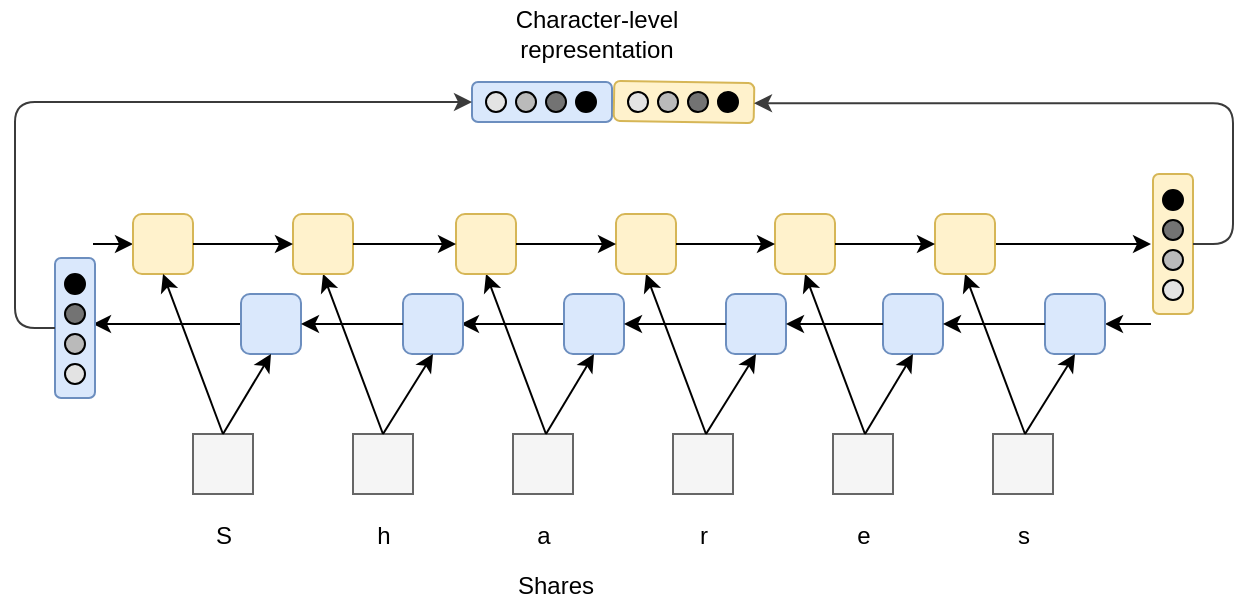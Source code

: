 <mxfile version="10.6.7" type="github"><diagram id="g8HI_m6oErlPgAcW6DRu" name="Page-1"><mxGraphModel dx="1158" dy="614" grid="1" gridSize="10" guides="1" tooltips="1" connect="1" arrows="1" fold="1" page="1" pageScale="1" pageWidth="827" pageHeight="1169" math="0" shadow="0"><root><mxCell id="0"/><mxCell id="1" parent="0"/><mxCell id="rIfPOnlPsE5DQsTtagdx-145" value="" style="group" vertex="1" connectable="0" parent="1"><mxGeometry x="145.5" y="100" width="570" height="302.5" as="geometry"/></mxCell><mxCell id="rIfPOnlPsE5DQsTtagdx-83" value="Shares" style="text;html=1;strokeColor=none;fillColor=none;align=center;verticalAlign=middle;whiteSpace=wrap;rounded=0;" vertex="1" parent="rIfPOnlPsE5DQsTtagdx-145"><mxGeometry x="230.5" y="282.5" width="40" height="20" as="geometry"/></mxCell><mxCell id="rIfPOnlPsE5DQsTtagdx-2" value="" style="whiteSpace=wrap;html=1;aspect=fixed;fillColor=#f5f5f5;strokeColor=#666666;fontColor=#333333;" vertex="1" parent="rIfPOnlPsE5DQsTtagdx-145"><mxGeometry x="69" y="217" width="30" height="30" as="geometry"/></mxCell><mxCell id="rIfPOnlPsE5DQsTtagdx-3" value="" style="whiteSpace=wrap;html=1;aspect=fixed;fillColor=#f5f5f5;strokeColor=#666666;fontColor=#333333;" vertex="1" parent="rIfPOnlPsE5DQsTtagdx-145"><mxGeometry x="149" y="217" width="30" height="30" as="geometry"/></mxCell><mxCell id="rIfPOnlPsE5DQsTtagdx-4" value="" style="whiteSpace=wrap;html=1;aspect=fixed;fillColor=#f5f5f5;strokeColor=#666666;fontColor=#333333;" vertex="1" parent="rIfPOnlPsE5DQsTtagdx-145"><mxGeometry x="229" y="217" width="30" height="30" as="geometry"/></mxCell><mxCell id="rIfPOnlPsE5DQsTtagdx-5" value="" style="whiteSpace=wrap;html=1;aspect=fixed;fillColor=#f5f5f5;strokeColor=#666666;fontColor=#333333;" vertex="1" parent="rIfPOnlPsE5DQsTtagdx-145"><mxGeometry x="309" y="217" width="30" height="30" as="geometry"/></mxCell><mxCell id="rIfPOnlPsE5DQsTtagdx-6" value="" style="whiteSpace=wrap;html=1;aspect=fixed;fillColor=#f5f5f5;strokeColor=#666666;fontColor=#333333;" vertex="1" parent="rIfPOnlPsE5DQsTtagdx-145"><mxGeometry x="389" y="217" width="30" height="30" as="geometry"/></mxCell><mxCell id="rIfPOnlPsE5DQsTtagdx-7" value="" style="whiteSpace=wrap;html=1;aspect=fixed;fillColor=#f5f5f5;strokeColor=#666666;fontColor=#333333;" vertex="1" parent="rIfPOnlPsE5DQsTtagdx-145"><mxGeometry x="469" y="217" width="30" height="30" as="geometry"/></mxCell><mxCell id="rIfPOnlPsE5DQsTtagdx-8" style="edgeStyle=none;rounded=0;orthogonalLoop=1;jettySize=auto;html=1;exitX=0;exitY=0.5;exitDx=0;exitDy=0;startArrow=none;startFill=0;endArrow=classic;endFill=1;" edge="1" parent="rIfPOnlPsE5DQsTtagdx-145" source="rIfPOnlPsE5DQsTtagdx-9"><mxGeometry relative="1" as="geometry"><mxPoint x="19" y="162" as="targetPoint"/></mxGeometry></mxCell><mxCell id="rIfPOnlPsE5DQsTtagdx-9" value="" style="rounded=1;whiteSpace=wrap;html=1;fillColor=#dae8fc;strokeColor=#6c8ebf;" vertex="1" parent="rIfPOnlPsE5DQsTtagdx-145"><mxGeometry x="93" y="147" width="30" height="30" as="geometry"/></mxCell><mxCell id="rIfPOnlPsE5DQsTtagdx-10" style="edgeStyle=none;rounded=0;orthogonalLoop=1;jettySize=auto;html=1;exitX=0;exitY=0.5;exitDx=0;exitDy=0;startArrow=classic;startFill=1;endArrow=none;endFill=0;" edge="1" parent="rIfPOnlPsE5DQsTtagdx-145" source="rIfPOnlPsE5DQsTtagdx-11"><mxGeometry relative="1" as="geometry"><mxPoint x="19" y="122" as="targetPoint"/></mxGeometry></mxCell><mxCell id="rIfPOnlPsE5DQsTtagdx-11" value="" style="rounded=1;whiteSpace=wrap;html=1;fillColor=#fff2cc;strokeColor=#d6b656;" vertex="1" parent="rIfPOnlPsE5DQsTtagdx-145"><mxGeometry x="39" y="107" width="30" height="30" as="geometry"/></mxCell><mxCell id="rIfPOnlPsE5DQsTtagdx-12" style="rounded=0;orthogonalLoop=1;jettySize=auto;html=1;exitX=0.5;exitY=0;exitDx=0;exitDy=0;entryX=0.5;entryY=1;entryDx=0;entryDy=0;" edge="1" parent="rIfPOnlPsE5DQsTtagdx-145" source="rIfPOnlPsE5DQsTtagdx-2" target="rIfPOnlPsE5DQsTtagdx-11"><mxGeometry relative="1" as="geometry"/></mxCell><mxCell id="rIfPOnlPsE5DQsTtagdx-13" value="" style="endArrow=classic;html=1;exitX=0.5;exitY=0;exitDx=0;exitDy=0;entryX=0.5;entryY=1;entryDx=0;entryDy=0;" edge="1" parent="rIfPOnlPsE5DQsTtagdx-145" source="rIfPOnlPsE5DQsTtagdx-2" target="rIfPOnlPsE5DQsTtagdx-9"><mxGeometry width="50" height="50" relative="1" as="geometry"><mxPoint x="39" y="317" as="sourcePoint"/><mxPoint x="89" y="267" as="targetPoint"/></mxGeometry></mxCell><mxCell id="rIfPOnlPsE5DQsTtagdx-14" style="rounded=0;orthogonalLoop=1;jettySize=auto;html=1;exitX=0.5;exitY=0;exitDx=0;exitDy=0;entryX=0.5;entryY=1;entryDx=0;entryDy=0;" edge="1" parent="rIfPOnlPsE5DQsTtagdx-145" target="rIfPOnlPsE5DQsTtagdx-18"><mxGeometry relative="1" as="geometry"><mxPoint x="164" y="217" as="sourcePoint"/></mxGeometry></mxCell><mxCell id="rIfPOnlPsE5DQsTtagdx-15" style="edgeStyle=none;rounded=0;orthogonalLoop=1;jettySize=auto;html=1;exitX=1;exitY=0.5;exitDx=0;exitDy=0;entryX=0;entryY=0.5;entryDx=0;entryDy=0;startArrow=classic;startFill=1;endArrow=none;endFill=0;" edge="1" parent="rIfPOnlPsE5DQsTtagdx-145" target="rIfPOnlPsE5DQsTtagdx-22"><mxGeometry relative="1" as="geometry"><mxPoint x="203" y="162" as="sourcePoint"/></mxGeometry></mxCell><mxCell id="rIfPOnlPsE5DQsTtagdx-16" value="" style="rounded=1;whiteSpace=wrap;html=1;fillColor=#dae8fc;strokeColor=#6c8ebf;" vertex="1" parent="rIfPOnlPsE5DQsTtagdx-145"><mxGeometry x="174" y="147" width="30" height="30" as="geometry"/></mxCell><mxCell id="rIfPOnlPsE5DQsTtagdx-17" style="edgeStyle=none;rounded=0;orthogonalLoop=1;jettySize=auto;html=1;exitX=1;exitY=0.5;exitDx=0;exitDy=0;entryX=0;entryY=0.5;entryDx=0;entryDy=0;startArrow=classic;startFill=1;endArrow=none;endFill=0;" edge="1" parent="rIfPOnlPsE5DQsTtagdx-145" source="rIfPOnlPsE5DQsTtagdx-9" target="rIfPOnlPsE5DQsTtagdx-16"><mxGeometry relative="1" as="geometry"/></mxCell><mxCell id="rIfPOnlPsE5DQsTtagdx-18" value="" style="rounded=1;whiteSpace=wrap;html=1;fillColor=#fff2cc;strokeColor=#d6b656;" vertex="1" parent="rIfPOnlPsE5DQsTtagdx-145"><mxGeometry x="119" y="107" width="30" height="30" as="geometry"/></mxCell><mxCell id="rIfPOnlPsE5DQsTtagdx-19" style="edgeStyle=none;rounded=0;orthogonalLoop=1;jettySize=auto;html=1;exitX=1;exitY=0.5;exitDx=0;exitDy=0;entryX=0;entryY=0.5;entryDx=0;entryDy=0;startArrow=none;startFill=0;endArrow=classic;endFill=1;" edge="1" parent="rIfPOnlPsE5DQsTtagdx-145" source="rIfPOnlPsE5DQsTtagdx-11" target="rIfPOnlPsE5DQsTtagdx-18"><mxGeometry relative="1" as="geometry"/></mxCell><mxCell id="rIfPOnlPsE5DQsTtagdx-20" value="" style="endArrow=classic;html=1;exitX=0.5;exitY=0;exitDx=0;exitDy=0;entryX=0.5;entryY=1;entryDx=0;entryDy=0;" edge="1" parent="rIfPOnlPsE5DQsTtagdx-145" target="rIfPOnlPsE5DQsTtagdx-16"><mxGeometry width="50" height="50" relative="1" as="geometry"><mxPoint x="164" y="217" as="sourcePoint"/><mxPoint x="169" y="267" as="targetPoint"/></mxGeometry></mxCell><mxCell id="rIfPOnlPsE5DQsTtagdx-21" style="rounded=0;orthogonalLoop=1;jettySize=auto;html=1;exitX=0.5;exitY=0;exitDx=0;exitDy=0;entryX=0.5;entryY=1;entryDx=0;entryDy=0;" edge="1" parent="rIfPOnlPsE5DQsTtagdx-145" target="rIfPOnlPsE5DQsTtagdx-23"><mxGeometry relative="1" as="geometry"><mxPoint x="245.5" y="217" as="sourcePoint"/></mxGeometry></mxCell><mxCell id="rIfPOnlPsE5DQsTtagdx-22" value="" style="rounded=1;whiteSpace=wrap;html=1;fillColor=#dae8fc;strokeColor=#6c8ebf;" vertex="1" parent="rIfPOnlPsE5DQsTtagdx-145"><mxGeometry x="254.5" y="147" width="30" height="30" as="geometry"/></mxCell><mxCell id="rIfPOnlPsE5DQsTtagdx-23" value="" style="rounded=1;whiteSpace=wrap;html=1;fillColor=#fff2cc;strokeColor=#d6b656;" vertex="1" parent="rIfPOnlPsE5DQsTtagdx-145"><mxGeometry x="200.5" y="107" width="30" height="30" as="geometry"/></mxCell><mxCell id="rIfPOnlPsE5DQsTtagdx-24" style="edgeStyle=none;rounded=0;orthogonalLoop=1;jettySize=auto;html=1;exitX=1;exitY=0.5;exitDx=0;exitDy=0;entryX=0;entryY=0.5;entryDx=0;entryDy=0;startArrow=none;startFill=0;endArrow=classic;endFill=1;" edge="1" parent="rIfPOnlPsE5DQsTtagdx-145" source="rIfPOnlPsE5DQsTtagdx-18" target="rIfPOnlPsE5DQsTtagdx-23"><mxGeometry relative="1" as="geometry"/></mxCell><mxCell id="rIfPOnlPsE5DQsTtagdx-25" value="" style="endArrow=classic;html=1;exitX=0.5;exitY=0;exitDx=0;exitDy=0;entryX=0.5;entryY=1;entryDx=0;entryDy=0;" edge="1" parent="rIfPOnlPsE5DQsTtagdx-145" target="rIfPOnlPsE5DQsTtagdx-22"><mxGeometry width="50" height="50" relative="1" as="geometry"><mxPoint x="245.5" y="217" as="sourcePoint"/><mxPoint x="250.5" y="267" as="targetPoint"/></mxGeometry></mxCell><mxCell id="rIfPOnlPsE5DQsTtagdx-26" style="rounded=0;orthogonalLoop=1;jettySize=auto;html=1;exitX=0.5;exitY=0;exitDx=0;exitDy=0;entryX=0.5;entryY=1;entryDx=0;entryDy=0;" edge="1" parent="rIfPOnlPsE5DQsTtagdx-145" target="rIfPOnlPsE5DQsTtagdx-29"><mxGeometry relative="1" as="geometry"><mxPoint x="325.5" y="217" as="sourcePoint"/></mxGeometry></mxCell><mxCell id="rIfPOnlPsE5DQsTtagdx-27" value="" style="rounded=1;whiteSpace=wrap;html=1;fillColor=#dae8fc;strokeColor=#6c8ebf;" vertex="1" parent="rIfPOnlPsE5DQsTtagdx-145"><mxGeometry x="335.5" y="147" width="30" height="30" as="geometry"/></mxCell><mxCell id="rIfPOnlPsE5DQsTtagdx-28" style="edgeStyle=none;rounded=0;orthogonalLoop=1;jettySize=auto;html=1;exitX=1;exitY=0.5;exitDx=0;exitDy=0;entryX=0;entryY=0.5;entryDx=0;entryDy=0;startArrow=classic;startFill=1;endArrow=none;endFill=0;" edge="1" parent="rIfPOnlPsE5DQsTtagdx-145" source="rIfPOnlPsE5DQsTtagdx-22" target="rIfPOnlPsE5DQsTtagdx-27"><mxGeometry relative="1" as="geometry"/></mxCell><mxCell id="rIfPOnlPsE5DQsTtagdx-29" value="" style="rounded=1;whiteSpace=wrap;html=1;fillColor=#fff2cc;strokeColor=#d6b656;" vertex="1" parent="rIfPOnlPsE5DQsTtagdx-145"><mxGeometry x="280.5" y="107" width="30" height="30" as="geometry"/></mxCell><mxCell id="rIfPOnlPsE5DQsTtagdx-30" style="edgeStyle=none;rounded=0;orthogonalLoop=1;jettySize=auto;html=1;exitX=1;exitY=0.5;exitDx=0;exitDy=0;entryX=0;entryY=0.5;entryDx=0;entryDy=0;startArrow=none;startFill=0;endArrow=classic;endFill=1;" edge="1" parent="rIfPOnlPsE5DQsTtagdx-145" source="rIfPOnlPsE5DQsTtagdx-23" target="rIfPOnlPsE5DQsTtagdx-29"><mxGeometry relative="1" as="geometry"/></mxCell><mxCell id="rIfPOnlPsE5DQsTtagdx-31" value="" style="endArrow=classic;html=1;exitX=0.5;exitY=0;exitDx=0;exitDy=0;entryX=0.5;entryY=1;entryDx=0;entryDy=0;" edge="1" parent="rIfPOnlPsE5DQsTtagdx-145" target="rIfPOnlPsE5DQsTtagdx-27"><mxGeometry width="50" height="50" relative="1" as="geometry"><mxPoint x="325.5" y="217" as="sourcePoint"/><mxPoint x="330.5" y="267" as="targetPoint"/></mxGeometry></mxCell><mxCell id="rIfPOnlPsE5DQsTtagdx-32" style="rounded=0;orthogonalLoop=1;jettySize=auto;html=1;exitX=0.5;exitY=0;exitDx=0;exitDy=0;entryX=0.5;entryY=1;entryDx=0;entryDy=0;" edge="1" parent="rIfPOnlPsE5DQsTtagdx-145" target="rIfPOnlPsE5DQsTtagdx-35"><mxGeometry relative="1" as="geometry"><mxPoint x="405" y="217" as="sourcePoint"/></mxGeometry></mxCell><mxCell id="rIfPOnlPsE5DQsTtagdx-33" value="" style="rounded=1;whiteSpace=wrap;html=1;fillColor=#dae8fc;strokeColor=#6c8ebf;" vertex="1" parent="rIfPOnlPsE5DQsTtagdx-145"><mxGeometry x="414" y="147" width="30" height="30" as="geometry"/></mxCell><mxCell id="rIfPOnlPsE5DQsTtagdx-34" style="edgeStyle=none;rounded=0;orthogonalLoop=1;jettySize=auto;html=1;exitX=1;exitY=0.5;exitDx=0;exitDy=0;entryX=0;entryY=0.5;entryDx=0;entryDy=0;startArrow=classic;startFill=1;endArrow=none;endFill=0;" edge="1" parent="rIfPOnlPsE5DQsTtagdx-145" source="rIfPOnlPsE5DQsTtagdx-27" target="rIfPOnlPsE5DQsTtagdx-33"><mxGeometry relative="1" as="geometry"/></mxCell><mxCell id="rIfPOnlPsE5DQsTtagdx-35" value="" style="rounded=1;whiteSpace=wrap;html=1;fillColor=#fff2cc;strokeColor=#d6b656;" vertex="1" parent="rIfPOnlPsE5DQsTtagdx-145"><mxGeometry x="360" y="107" width="30" height="30" as="geometry"/></mxCell><mxCell id="rIfPOnlPsE5DQsTtagdx-36" style="edgeStyle=none;rounded=0;orthogonalLoop=1;jettySize=auto;html=1;exitX=1;exitY=0.5;exitDx=0;exitDy=0;entryX=0;entryY=0.5;entryDx=0;entryDy=0;startArrow=none;startFill=0;endArrow=classic;endFill=1;" edge="1" parent="rIfPOnlPsE5DQsTtagdx-145" source="rIfPOnlPsE5DQsTtagdx-29" target="rIfPOnlPsE5DQsTtagdx-35"><mxGeometry relative="1" as="geometry"/></mxCell><mxCell id="rIfPOnlPsE5DQsTtagdx-37" value="" style="endArrow=classic;html=1;exitX=0.5;exitY=0;exitDx=0;exitDy=0;entryX=0.5;entryY=1;entryDx=0;entryDy=0;" edge="1" parent="rIfPOnlPsE5DQsTtagdx-145" target="rIfPOnlPsE5DQsTtagdx-33"><mxGeometry width="50" height="50" relative="1" as="geometry"><mxPoint x="405" y="217" as="sourcePoint"/><mxPoint x="410" y="267" as="targetPoint"/></mxGeometry></mxCell><mxCell id="rIfPOnlPsE5DQsTtagdx-38" style="rounded=0;orthogonalLoop=1;jettySize=auto;html=1;exitX=0.5;exitY=0;exitDx=0;exitDy=0;entryX=0.5;entryY=1;entryDx=0;entryDy=0;" edge="1" parent="rIfPOnlPsE5DQsTtagdx-145" target="rIfPOnlPsE5DQsTtagdx-43"><mxGeometry relative="1" as="geometry"><mxPoint x="485" y="217" as="sourcePoint"/></mxGeometry></mxCell><mxCell id="rIfPOnlPsE5DQsTtagdx-39" style="edgeStyle=none;rounded=0;orthogonalLoop=1;jettySize=auto;html=1;exitX=1;exitY=0.5;exitDx=0;exitDy=0;startArrow=classic;startFill=1;endArrow=none;endFill=0;" edge="1" parent="rIfPOnlPsE5DQsTtagdx-145" source="rIfPOnlPsE5DQsTtagdx-40"><mxGeometry relative="1" as="geometry"><mxPoint x="548" y="162" as="targetPoint"/></mxGeometry></mxCell><mxCell id="rIfPOnlPsE5DQsTtagdx-40" value="" style="rounded=1;whiteSpace=wrap;html=1;fillColor=#dae8fc;strokeColor=#6c8ebf;" vertex="1" parent="rIfPOnlPsE5DQsTtagdx-145"><mxGeometry x="495" y="147" width="30" height="30" as="geometry"/></mxCell><mxCell id="rIfPOnlPsE5DQsTtagdx-41" style="edgeStyle=none;rounded=0;orthogonalLoop=1;jettySize=auto;html=1;exitX=1;exitY=0.5;exitDx=0;exitDy=0;entryX=0;entryY=0.5;entryDx=0;entryDy=0;startArrow=classic;startFill=1;endArrow=none;endFill=0;" edge="1" parent="rIfPOnlPsE5DQsTtagdx-145" source="rIfPOnlPsE5DQsTtagdx-33" target="rIfPOnlPsE5DQsTtagdx-40"><mxGeometry relative="1" as="geometry"/></mxCell><mxCell id="rIfPOnlPsE5DQsTtagdx-42" style="edgeStyle=none;rounded=0;orthogonalLoop=1;jettySize=auto;html=1;exitX=1;exitY=0.5;exitDx=0;exitDy=0;startArrow=none;startFill=0;endArrow=classic;endFill=1;" edge="1" parent="rIfPOnlPsE5DQsTtagdx-145" source="rIfPOnlPsE5DQsTtagdx-43"><mxGeometry relative="1" as="geometry"><mxPoint x="548" y="122" as="targetPoint"/></mxGeometry></mxCell><mxCell id="rIfPOnlPsE5DQsTtagdx-43" value="" style="rounded=1;whiteSpace=wrap;html=1;fillColor=#fff2cc;strokeColor=#d6b656;" vertex="1" parent="rIfPOnlPsE5DQsTtagdx-145"><mxGeometry x="440" y="107" width="30" height="30" as="geometry"/></mxCell><mxCell id="rIfPOnlPsE5DQsTtagdx-44" style="edgeStyle=none;rounded=0;orthogonalLoop=1;jettySize=auto;html=1;exitX=1;exitY=0.5;exitDx=0;exitDy=0;entryX=0;entryY=0.5;entryDx=0;entryDy=0;startArrow=none;startFill=0;endArrow=classic;endFill=1;" edge="1" parent="rIfPOnlPsE5DQsTtagdx-145" source="rIfPOnlPsE5DQsTtagdx-35" target="rIfPOnlPsE5DQsTtagdx-43"><mxGeometry relative="1" as="geometry"/></mxCell><mxCell id="rIfPOnlPsE5DQsTtagdx-45" value="" style="endArrow=classic;html=1;exitX=0.5;exitY=0;exitDx=0;exitDy=0;entryX=0.5;entryY=1;entryDx=0;entryDy=0;" edge="1" parent="rIfPOnlPsE5DQsTtagdx-145" target="rIfPOnlPsE5DQsTtagdx-40"><mxGeometry width="50" height="50" relative="1" as="geometry"><mxPoint x="485" y="217" as="sourcePoint"/><mxPoint x="490" y="267" as="targetPoint"/></mxGeometry></mxCell><mxCell id="rIfPOnlPsE5DQsTtagdx-46" value="S" style="text;html=1;strokeColor=none;fillColor=none;align=center;verticalAlign=middle;whiteSpace=wrap;rounded=0;" vertex="1" parent="rIfPOnlPsE5DQsTtagdx-145"><mxGeometry x="64" y="258" width="40" height="20" as="geometry"/></mxCell><mxCell id="rIfPOnlPsE5DQsTtagdx-47" value="h" style="text;html=1;strokeColor=none;fillColor=none;align=center;verticalAlign=middle;whiteSpace=wrap;rounded=0;" vertex="1" parent="rIfPOnlPsE5DQsTtagdx-145"><mxGeometry x="144" y="258" width="40" height="20" as="geometry"/></mxCell><mxCell id="rIfPOnlPsE5DQsTtagdx-48" value="a" style="text;html=1;strokeColor=none;fillColor=none;align=center;verticalAlign=middle;whiteSpace=wrap;rounded=0;" vertex="1" parent="rIfPOnlPsE5DQsTtagdx-145"><mxGeometry x="224" y="258" width="40" height="20" as="geometry"/></mxCell><mxCell id="rIfPOnlPsE5DQsTtagdx-49" value="r" style="text;html=1;strokeColor=none;fillColor=none;align=center;verticalAlign=middle;whiteSpace=wrap;rounded=0;" vertex="1" parent="rIfPOnlPsE5DQsTtagdx-145"><mxGeometry x="304" y="258" width="40" height="20" as="geometry"/></mxCell><mxCell id="rIfPOnlPsE5DQsTtagdx-50" value="e" style="text;html=1;strokeColor=none;fillColor=none;align=center;verticalAlign=middle;whiteSpace=wrap;rounded=0;" vertex="1" parent="rIfPOnlPsE5DQsTtagdx-145"><mxGeometry x="384" y="258" width="40" height="20" as="geometry"/></mxCell><mxCell id="rIfPOnlPsE5DQsTtagdx-51" value="s" style="text;html=1;strokeColor=none;fillColor=none;align=center;verticalAlign=middle;whiteSpace=wrap;rounded=0;" vertex="1" parent="rIfPOnlPsE5DQsTtagdx-145"><mxGeometry x="464" y="258" width="40" height="20" as="geometry"/></mxCell><mxCell id="rIfPOnlPsE5DQsTtagdx-110" value="" style="group" vertex="1" connectable="0" parent="rIfPOnlPsE5DQsTtagdx-145"><mxGeometry x="550" y="87" width="20" height="70" as="geometry"/></mxCell><mxCell id="rIfPOnlPsE5DQsTtagdx-108" value="" style="group" vertex="1" connectable="0" parent="rIfPOnlPsE5DQsTtagdx-110"><mxGeometry width="20" height="70" as="geometry"/></mxCell><mxCell id="rIfPOnlPsE5DQsTtagdx-106" value="" style="group" vertex="1" connectable="0" parent="rIfPOnlPsE5DQsTtagdx-108"><mxGeometry width="20" height="70" as="geometry"/></mxCell><mxCell id="rIfPOnlPsE5DQsTtagdx-101" value="" style="group" vertex="1" connectable="0" parent="rIfPOnlPsE5DQsTtagdx-106"><mxGeometry width="20" height="70" as="geometry"/></mxCell><mxCell id="rIfPOnlPsE5DQsTtagdx-96" value="" style="rounded=1;whiteSpace=wrap;html=1;strokeColor=#d6b656;fillColor=#fff2cc;" vertex="1" parent="rIfPOnlPsE5DQsTtagdx-101"><mxGeometry x="-1" width="20" height="70" as="geometry"/></mxCell><mxCell id="rIfPOnlPsE5DQsTtagdx-97" value="" style="ellipse;whiteSpace=wrap;html=1;aspect=fixed;strokeColor=#000000;fillColor=#000000;" vertex="1" parent="rIfPOnlPsE5DQsTtagdx-101"><mxGeometry x="4" y="8" width="10" height="10" as="geometry"/></mxCell><mxCell id="rIfPOnlPsE5DQsTtagdx-98" value="" style="ellipse;whiteSpace=wrap;html=1;aspect=fixed;fillColor=#737373;" vertex="1" parent="rIfPOnlPsE5DQsTtagdx-101"><mxGeometry x="4" y="23" width="10" height="10" as="geometry"/></mxCell><mxCell id="rIfPOnlPsE5DQsTtagdx-99" value="" style="ellipse;whiteSpace=wrap;html=1;aspect=fixed;fillColor=#BABABA;" vertex="1" parent="rIfPOnlPsE5DQsTtagdx-101"><mxGeometry x="4" y="38" width="10" height="10" as="geometry"/></mxCell><mxCell id="rIfPOnlPsE5DQsTtagdx-100" value="" style="ellipse;whiteSpace=wrap;html=1;aspect=fixed;fillColor=#E3E3E3;" vertex="1" parent="rIfPOnlPsE5DQsTtagdx-101"><mxGeometry x="4" y="53" width="10" height="10" as="geometry"/></mxCell><mxCell id="rIfPOnlPsE5DQsTtagdx-120" value="" style="group" vertex="1" connectable="0" parent="rIfPOnlPsE5DQsTtagdx-145"><mxGeometry y="129" width="20" height="70" as="geometry"/></mxCell><mxCell id="rIfPOnlPsE5DQsTtagdx-85" value="" style="rounded=1;whiteSpace=wrap;html=1;strokeColor=#6c8ebf;fillColor=#dae8fc;" vertex="1" parent="rIfPOnlPsE5DQsTtagdx-120"><mxGeometry width="20" height="70" as="geometry"/></mxCell><mxCell id="rIfPOnlPsE5DQsTtagdx-86" value="" style="ellipse;whiteSpace=wrap;html=1;aspect=fixed;strokeColor=#000000;fillColor=#000000;" vertex="1" parent="rIfPOnlPsE5DQsTtagdx-120"><mxGeometry x="5" y="8" width="10" height="10" as="geometry"/></mxCell><mxCell id="rIfPOnlPsE5DQsTtagdx-87" value="" style="ellipse;whiteSpace=wrap;html=1;aspect=fixed;fillColor=#737373;" vertex="1" parent="rIfPOnlPsE5DQsTtagdx-120"><mxGeometry x="5" y="23" width="10" height="10" as="geometry"/></mxCell><mxCell id="rIfPOnlPsE5DQsTtagdx-88" value="" style="ellipse;whiteSpace=wrap;html=1;aspect=fixed;fillColor=#BABABA;" vertex="1" parent="rIfPOnlPsE5DQsTtagdx-120"><mxGeometry x="5" y="38" width="10" height="10" as="geometry"/></mxCell><mxCell id="rIfPOnlPsE5DQsTtagdx-89" value="" style="ellipse;whiteSpace=wrap;html=1;aspect=fixed;fillColor=#E3E3E3;" vertex="1" parent="rIfPOnlPsE5DQsTtagdx-120"><mxGeometry x="5" y="53" width="10" height="10" as="geometry"/></mxCell><mxCell id="rIfPOnlPsE5DQsTtagdx-140" value="" style="group" vertex="1" connectable="0" parent="rIfPOnlPsE5DQsTtagdx-145"><mxGeometry x="210.5" width="20" height="70" as="geometry"/></mxCell><mxCell id="rIfPOnlPsE5DQsTtagdx-139" value="" style="group" vertex="1" connectable="0" parent="rIfPOnlPsE5DQsTtagdx-140"><mxGeometry width="20" height="70" as="geometry"/></mxCell><mxCell id="rIfPOnlPsE5DQsTtagdx-138" value="" style="group" vertex="1" connectable="0" parent="rIfPOnlPsE5DQsTtagdx-139"><mxGeometry width="20" height="70" as="geometry"/></mxCell><mxCell id="rIfPOnlPsE5DQsTtagdx-137" value="" style="group;rotation=90;" vertex="1" connectable="0" parent="rIfPOnlPsE5DQsTtagdx-138"><mxGeometry x="23" y="16" width="20" height="70" as="geometry"/></mxCell><mxCell id="rIfPOnlPsE5DQsTtagdx-132" value="" style="group;rotation=90;" vertex="1" connectable="0" parent="rIfPOnlPsE5DQsTtagdx-137"><mxGeometry width="20" height="70" as="geometry"/></mxCell><mxCell id="rIfPOnlPsE5DQsTtagdx-131" value="" style="group;rotation=90;" vertex="1" connectable="0" parent="rIfPOnlPsE5DQsTtagdx-132"><mxGeometry width="20" height="70" as="geometry"/></mxCell><mxCell id="rIfPOnlPsE5DQsTtagdx-121" value="" style="group;rotation=90;" vertex="1" connectable="0" parent="rIfPOnlPsE5DQsTtagdx-131"><mxGeometry width="20" height="70" as="geometry"/></mxCell><mxCell id="rIfPOnlPsE5DQsTtagdx-122" value="" style="rounded=1;whiteSpace=wrap;html=1;strokeColor=#6c8ebf;fillColor=#dae8fc;rotation=90;" vertex="1" parent="rIfPOnlPsE5DQsTtagdx-121"><mxGeometry width="20" height="70" as="geometry"/></mxCell><mxCell id="rIfPOnlPsE5DQsTtagdx-123" value="" style="ellipse;whiteSpace=wrap;html=1;aspect=fixed;strokeColor=#000000;fillColor=#000000;rotation=90;" vertex="1" parent="rIfPOnlPsE5DQsTtagdx-121"><mxGeometry x="27" y="30" width="10" height="10" as="geometry"/></mxCell><mxCell id="rIfPOnlPsE5DQsTtagdx-124" value="" style="ellipse;whiteSpace=wrap;html=1;aspect=fixed;fillColor=#737373;rotation=90;" vertex="1" parent="rIfPOnlPsE5DQsTtagdx-121"><mxGeometry x="12" y="30" width="10" height="10" as="geometry"/></mxCell><mxCell id="rIfPOnlPsE5DQsTtagdx-125" value="" style="ellipse;whiteSpace=wrap;html=1;aspect=fixed;fillColor=#BABABA;rotation=90;" vertex="1" parent="rIfPOnlPsE5DQsTtagdx-121"><mxGeometry x="-3" y="30" width="10" height="10" as="geometry"/></mxCell><mxCell id="rIfPOnlPsE5DQsTtagdx-126" value="" style="ellipse;whiteSpace=wrap;html=1;aspect=fixed;fillColor=#E3E3E3;rotation=90;" vertex="1" parent="rIfPOnlPsE5DQsTtagdx-121"><mxGeometry x="-18" y="30" width="10" height="10" as="geometry"/></mxCell><mxCell id="rIfPOnlPsE5DQsTtagdx-141" value="" style="group" vertex="1" connectable="0" parent="rIfPOnlPsE5DQsTtagdx-145"><mxGeometry x="304.5" y="2" width="20" height="70" as="geometry"/></mxCell><mxCell id="rIfPOnlPsE5DQsTtagdx-111" value="" style="group;rotation=91;" vertex="1" connectable="0" parent="rIfPOnlPsE5DQsTtagdx-141"><mxGeometry y="15" width="20" height="70" as="geometry"/></mxCell><mxCell id="rIfPOnlPsE5DQsTtagdx-112" value="" style="group;rotation=91;" vertex="1" connectable="0" parent="rIfPOnlPsE5DQsTtagdx-111"><mxGeometry width="20" height="70" as="geometry"/></mxCell><mxCell id="rIfPOnlPsE5DQsTtagdx-113" value="" style="group;rotation=91;" vertex="1" connectable="0" parent="rIfPOnlPsE5DQsTtagdx-112"><mxGeometry width="20" height="70" as="geometry"/></mxCell><mxCell id="rIfPOnlPsE5DQsTtagdx-114" value="" style="group;rotation=91;" vertex="1" connectable="0" parent="rIfPOnlPsE5DQsTtagdx-113"><mxGeometry width="20" height="70" as="geometry"/></mxCell><mxCell id="rIfPOnlPsE5DQsTtagdx-115" value="" style="rounded=1;whiteSpace=wrap;html=1;strokeColor=#d6b656;fillColor=#fff2cc;rotation=91;" vertex="1" parent="rIfPOnlPsE5DQsTtagdx-114"><mxGeometry y="-1" width="20" height="70" as="geometry"/></mxCell><mxCell id="rIfPOnlPsE5DQsTtagdx-116" value="" style="ellipse;whiteSpace=wrap;html=1;aspect=fixed;strokeColor=#000000;fillColor=#000000;rotation=91;" vertex="1" parent="rIfPOnlPsE5DQsTtagdx-114"><mxGeometry x="27" y="29" width="10" height="10" as="geometry"/></mxCell><mxCell id="rIfPOnlPsE5DQsTtagdx-117" value="" style="ellipse;whiteSpace=wrap;html=1;aspect=fixed;fillColor=#737373;rotation=91;" vertex="1" parent="rIfPOnlPsE5DQsTtagdx-114"><mxGeometry x="12" y="29" width="10" height="10" as="geometry"/></mxCell><mxCell id="rIfPOnlPsE5DQsTtagdx-118" value="" style="ellipse;whiteSpace=wrap;html=1;aspect=fixed;fillColor=#BABABA;rotation=91;" vertex="1" parent="rIfPOnlPsE5DQsTtagdx-114"><mxGeometry x="-3" y="29" width="10" height="10" as="geometry"/></mxCell><mxCell id="rIfPOnlPsE5DQsTtagdx-119" value="" style="ellipse;whiteSpace=wrap;html=1;aspect=fixed;fillColor=#E3E3E3;rotation=91;" vertex="1" parent="rIfPOnlPsE5DQsTtagdx-114"><mxGeometry x="-18" y="29" width="10" height="10" as="geometry"/></mxCell><mxCell id="rIfPOnlPsE5DQsTtagdx-142" style="edgeStyle=orthogonalEdgeStyle;rounded=1;orthogonalLoop=1;jettySize=auto;html=1;exitX=0;exitY=0.5;exitDx=0;exitDy=0;entryX=0.5;entryY=1;entryDx=0;entryDy=0;strokeColor=#3B3B3B;" edge="1" parent="rIfPOnlPsE5DQsTtagdx-145" source="rIfPOnlPsE5DQsTtagdx-85" target="rIfPOnlPsE5DQsTtagdx-122"><mxGeometry relative="1" as="geometry"/></mxCell><mxCell id="rIfPOnlPsE5DQsTtagdx-143" style="edgeStyle=orthogonalEdgeStyle;rounded=1;orthogonalLoop=1;jettySize=auto;html=1;exitX=1;exitY=0.5;exitDx=0;exitDy=0;entryX=0.5;entryY=0;entryDx=0;entryDy=0;strokeColor=#3B3B3B;" edge="1" parent="rIfPOnlPsE5DQsTtagdx-145" source="rIfPOnlPsE5DQsTtagdx-96" target="rIfPOnlPsE5DQsTtagdx-115"><mxGeometry relative="1" as="geometry"/></mxCell><mxCell id="rIfPOnlPsE5DQsTtagdx-144" value="Character-level representation" style="text;html=1;strokeColor=none;fillColor=none;align=center;verticalAlign=middle;whiteSpace=wrap;rounded=0;" vertex="1" parent="rIfPOnlPsE5DQsTtagdx-145"><mxGeometry x="214" y="7" width="113" height="20" as="geometry"/></mxCell></root></mxGraphModel></diagram></mxfile>